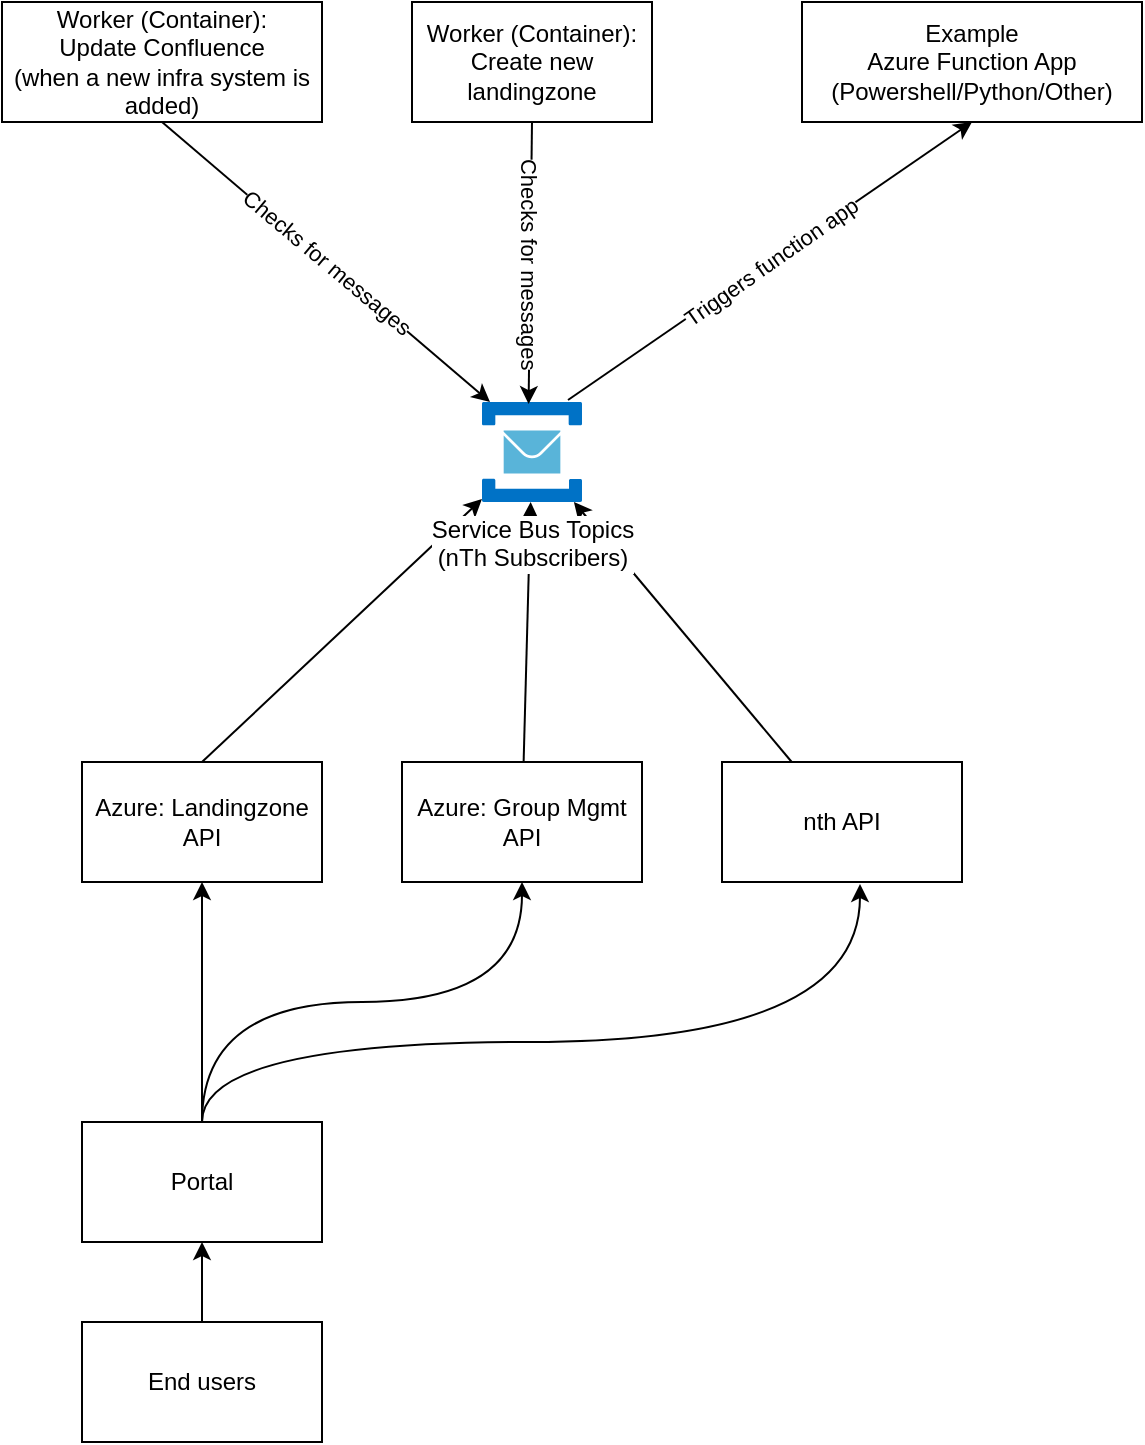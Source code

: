 <mxfile version="17.5.0" type="github"><diagram id="6YV9BEM0Kwl5WO1QYTP7" name="Page-1"><mxGraphModel dx="2596" dy="1504" grid="1" gridSize="10" guides="1" tooltips="1" connect="1" arrows="1" fold="1" page="1" pageScale="1" pageWidth="850" pageHeight="1100" math="0" shadow="0"><root><mxCell id="0"/><mxCell id="1" parent="0"/><mxCell id="3CDU0EL-y0QIn4lJfjj1-16" style="edgeStyle=orthogonalEdgeStyle;rounded=0;orthogonalLoop=1;jettySize=auto;html=1;entryX=0.5;entryY=1;entryDx=0;entryDy=0;" edge="1" parent="1" source="3CDU0EL-y0QIn4lJfjj1-2" target="3CDU0EL-y0QIn4lJfjj1-3"><mxGeometry relative="1" as="geometry"/></mxCell><mxCell id="3CDU0EL-y0QIn4lJfjj1-17" style="edgeStyle=orthogonalEdgeStyle;rounded=0;orthogonalLoop=1;jettySize=auto;html=1;exitX=0.5;exitY=0;exitDx=0;exitDy=0;entryX=0.5;entryY=1;entryDx=0;entryDy=0;curved=1;" edge="1" parent="1" source="3CDU0EL-y0QIn4lJfjj1-2" target="3CDU0EL-y0QIn4lJfjj1-5"><mxGeometry relative="1" as="geometry"/></mxCell><mxCell id="3CDU0EL-y0QIn4lJfjj1-18" style="edgeStyle=orthogonalEdgeStyle;rounded=0;orthogonalLoop=1;jettySize=auto;html=1;exitX=0.5;exitY=0;exitDx=0;exitDy=0;entryX=0.575;entryY=1.017;entryDx=0;entryDy=0;entryPerimeter=0;curved=1;" edge="1" parent="1" source="3CDU0EL-y0QIn4lJfjj1-2" target="3CDU0EL-y0QIn4lJfjj1-6"><mxGeometry relative="1" as="geometry"><Array as="points"><mxPoint x="180" y="720"/><mxPoint x="509" y="720"/></Array></mxGeometry></mxCell><mxCell id="3CDU0EL-y0QIn4lJfjj1-2" value="Portal" style="rounded=0;whiteSpace=wrap;html=1;" vertex="1" parent="1"><mxGeometry x="120" y="760" width="120" height="60" as="geometry"/></mxCell><mxCell id="3CDU0EL-y0QIn4lJfjj1-29" style="edgeStyle=none;rounded=0;orthogonalLoop=1;jettySize=auto;html=1;exitX=0.5;exitY=0;exitDx=0;exitDy=0;" edge="1" parent="1" source="3CDU0EL-y0QIn4lJfjj1-3" target="3CDU0EL-y0QIn4lJfjj1-19"><mxGeometry relative="1" as="geometry"/></mxCell><mxCell id="3CDU0EL-y0QIn4lJfjj1-3" value="Azure: Landingzone API" style="rounded=0;whiteSpace=wrap;html=1;" vertex="1" parent="1"><mxGeometry x="120" y="580" width="120" height="60" as="geometry"/></mxCell><mxCell id="3CDU0EL-y0QIn4lJfjj1-15" style="edgeStyle=orthogonalEdgeStyle;rounded=0;orthogonalLoop=1;jettySize=auto;html=1;entryX=0.5;entryY=1;entryDx=0;entryDy=0;" edge="1" parent="1" source="3CDU0EL-y0QIn4lJfjj1-4" target="3CDU0EL-y0QIn4lJfjj1-2"><mxGeometry relative="1" as="geometry"/></mxCell><mxCell id="3CDU0EL-y0QIn4lJfjj1-4" value="End users" style="rounded=0;whiteSpace=wrap;html=1;" vertex="1" parent="1"><mxGeometry x="120" y="860" width="120" height="60" as="geometry"/></mxCell><mxCell id="3CDU0EL-y0QIn4lJfjj1-27" style="rounded=0;orthogonalLoop=1;jettySize=auto;html=1;" edge="1" parent="1" source="3CDU0EL-y0QIn4lJfjj1-5" target="3CDU0EL-y0QIn4lJfjj1-19"><mxGeometry relative="1" as="geometry"/></mxCell><mxCell id="3CDU0EL-y0QIn4lJfjj1-5" value="Azure: Group Mgmt API" style="rounded=0;whiteSpace=wrap;html=1;" vertex="1" parent="1"><mxGeometry x="280" y="580" width="120" height="60" as="geometry"/></mxCell><mxCell id="3CDU0EL-y0QIn4lJfjj1-30" style="edgeStyle=none;rounded=0;orthogonalLoop=1;jettySize=auto;html=1;" edge="1" parent="1" source="3CDU0EL-y0QIn4lJfjj1-6" target="3CDU0EL-y0QIn4lJfjj1-19"><mxGeometry relative="1" as="geometry"/></mxCell><mxCell id="3CDU0EL-y0QIn4lJfjj1-6" value="nth API" style="rounded=0;whiteSpace=wrap;html=1;" vertex="1" parent="1"><mxGeometry x="440" y="580" width="120" height="60" as="geometry"/></mxCell><mxCell id="3CDU0EL-y0QIn4lJfjj1-19" value="Service Bus Topics&lt;br&gt;(nTh Subscribers)" style="sketch=0;aspect=fixed;html=1;points=[];align=center;image;fontSize=12;image=img/lib/mscae/Service_Bus.svg;" vertex="1" parent="1"><mxGeometry x="320" y="400" width="50" height="50" as="geometry"/></mxCell><mxCell id="3CDU0EL-y0QIn4lJfjj1-31" value="Worker (Container):&lt;br&gt;Update Confluence&lt;br&gt;(when a new infra system is added)" style="rounded=0;whiteSpace=wrap;html=1;" vertex="1" parent="1"><mxGeometry x="80" y="200" width="160" height="60" as="geometry"/></mxCell><mxCell id="3CDU0EL-y0QIn4lJfjj1-33" value="" style="endArrow=classic;html=1;rounded=0;entryX=0.08;entryY=0;entryDx=0;entryDy=0;entryPerimeter=0;exitX=0.5;exitY=1;exitDx=0;exitDy=0;" edge="1" parent="1" source="3CDU0EL-y0QIn4lJfjj1-31" target="3CDU0EL-y0QIn4lJfjj1-19"><mxGeometry relative="1" as="geometry"><mxPoint x="130" y="400" as="sourcePoint"/><mxPoint x="470" y="390" as="targetPoint"/></mxGeometry></mxCell><mxCell id="3CDU0EL-y0QIn4lJfjj1-34" value="Checks for messages" style="edgeLabel;resizable=0;html=1;align=center;verticalAlign=middle;rotation=40;" connectable="0" vertex="1" parent="3CDU0EL-y0QIn4lJfjj1-33"><mxGeometry relative="1" as="geometry"/></mxCell><mxCell id="3CDU0EL-y0QIn4lJfjj1-36" value="Worker (Container):&lt;br&gt;Create new landingzone" style="rounded=0;whiteSpace=wrap;html=1;" vertex="1" parent="1"><mxGeometry x="285" y="200" width="120" height="60" as="geometry"/></mxCell><mxCell id="3CDU0EL-y0QIn4lJfjj1-37" value="" style="endArrow=classic;html=1;rounded=0;exitX=0.5;exitY=1;exitDx=0;exitDy=0;entryX=0.466;entryY=0.021;entryDx=0;entryDy=0;entryPerimeter=0;" edge="1" parent="1" source="3CDU0EL-y0QIn4lJfjj1-36" target="3CDU0EL-y0QIn4lJfjj1-19"><mxGeometry relative="1" as="geometry"><mxPoint x="220" y="380" as="sourcePoint"/><mxPoint x="410" y="320" as="targetPoint"/></mxGeometry></mxCell><mxCell id="3CDU0EL-y0QIn4lJfjj1-38" value="Checks for messages" style="edgeLabel;resizable=0;html=1;align=center;verticalAlign=middle;rotation=90;" connectable="0" vertex="1" parent="3CDU0EL-y0QIn4lJfjj1-37"><mxGeometry relative="1" as="geometry"/></mxCell><mxCell id="3CDU0EL-y0QIn4lJfjj1-39" value="Example&lt;br&gt;Azure Function App (Powershell/Python/Other)&lt;br&gt;" style="rounded=0;whiteSpace=wrap;html=1;" vertex="1" parent="1"><mxGeometry x="480" y="200" width="170" height="60" as="geometry"/></mxCell><mxCell id="3CDU0EL-y0QIn4lJfjj1-40" value="" style="endArrow=classic;html=1;rounded=0;entryX=0.5;entryY=1;entryDx=0;entryDy=0;exitX=0.86;exitY=-0.02;exitDx=0;exitDy=0;exitPerimeter=0;" edge="1" parent="1" source="3CDU0EL-y0QIn4lJfjj1-19" target="3CDU0EL-y0QIn4lJfjj1-39"><mxGeometry relative="1" as="geometry"><mxPoint x="400" y="370" as="sourcePoint"/><mxPoint x="570" y="390" as="targetPoint"/></mxGeometry></mxCell><mxCell id="3CDU0EL-y0QIn4lJfjj1-41" value="Triggers function app" style="edgeLabel;resizable=0;html=1;align=center;verticalAlign=middle;rotation=-35;" connectable="0" vertex="1" parent="3CDU0EL-y0QIn4lJfjj1-40"><mxGeometry relative="1" as="geometry"/></mxCell></root></mxGraphModel></diagram></mxfile>